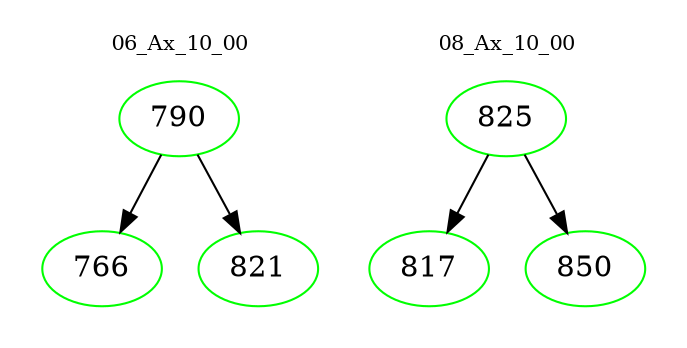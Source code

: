 digraph{
subgraph cluster_0 {
color = white
label = "06_Ax_10_00";
fontsize=10;
T0_790 [label="790", color="green"]
T0_790 -> T0_766 [color="black"]
T0_766 [label="766", color="green"]
T0_790 -> T0_821 [color="black"]
T0_821 [label="821", color="green"]
}
subgraph cluster_1 {
color = white
label = "08_Ax_10_00";
fontsize=10;
T1_825 [label="825", color="green"]
T1_825 -> T1_817 [color="black"]
T1_817 [label="817", color="green"]
T1_825 -> T1_850 [color="black"]
T1_850 [label="850", color="green"]
}
}
